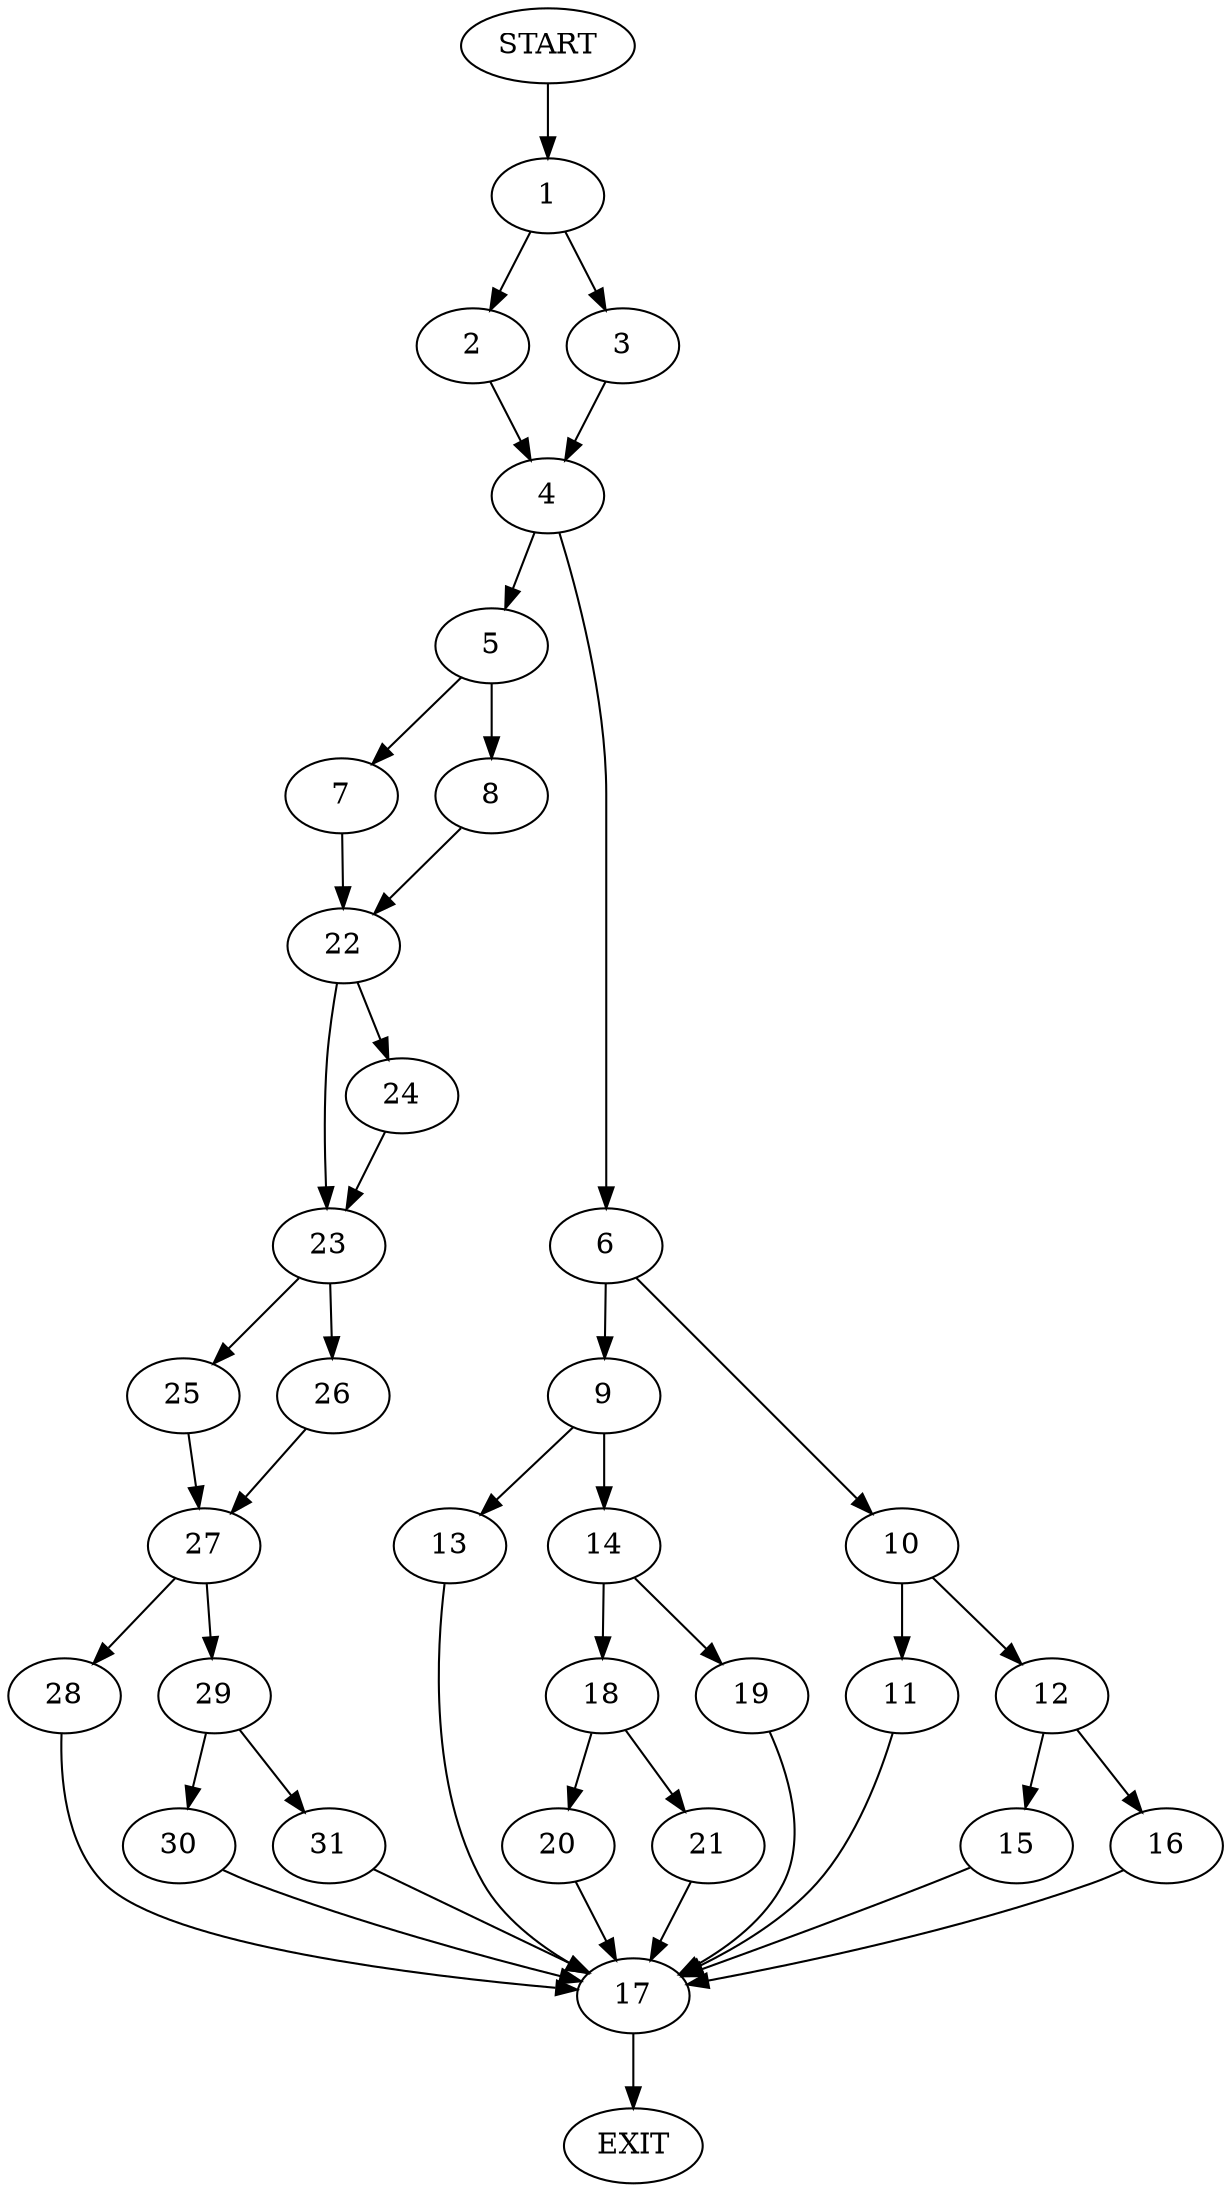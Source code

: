 digraph {
0 [label="START"]
32 [label="EXIT"]
0 -> 1
1 -> 2
1 -> 3
2 -> 4
3 -> 4
4 -> 5
4 -> 6
5 -> 7
5 -> 8
6 -> 9
6 -> 10
10 -> 11
10 -> 12
9 -> 13
9 -> 14
12 -> 15
12 -> 16
11 -> 17
15 -> 17
16 -> 17
17 -> 32
13 -> 17
14 -> 18
14 -> 19
18 -> 20
18 -> 21
19 -> 17
20 -> 17
21 -> 17
7 -> 22
8 -> 22
22 -> 23
22 -> 24
23 -> 25
23 -> 26
24 -> 23
26 -> 27
25 -> 27
27 -> 28
27 -> 29
28 -> 17
29 -> 30
29 -> 31
30 -> 17
31 -> 17
}
